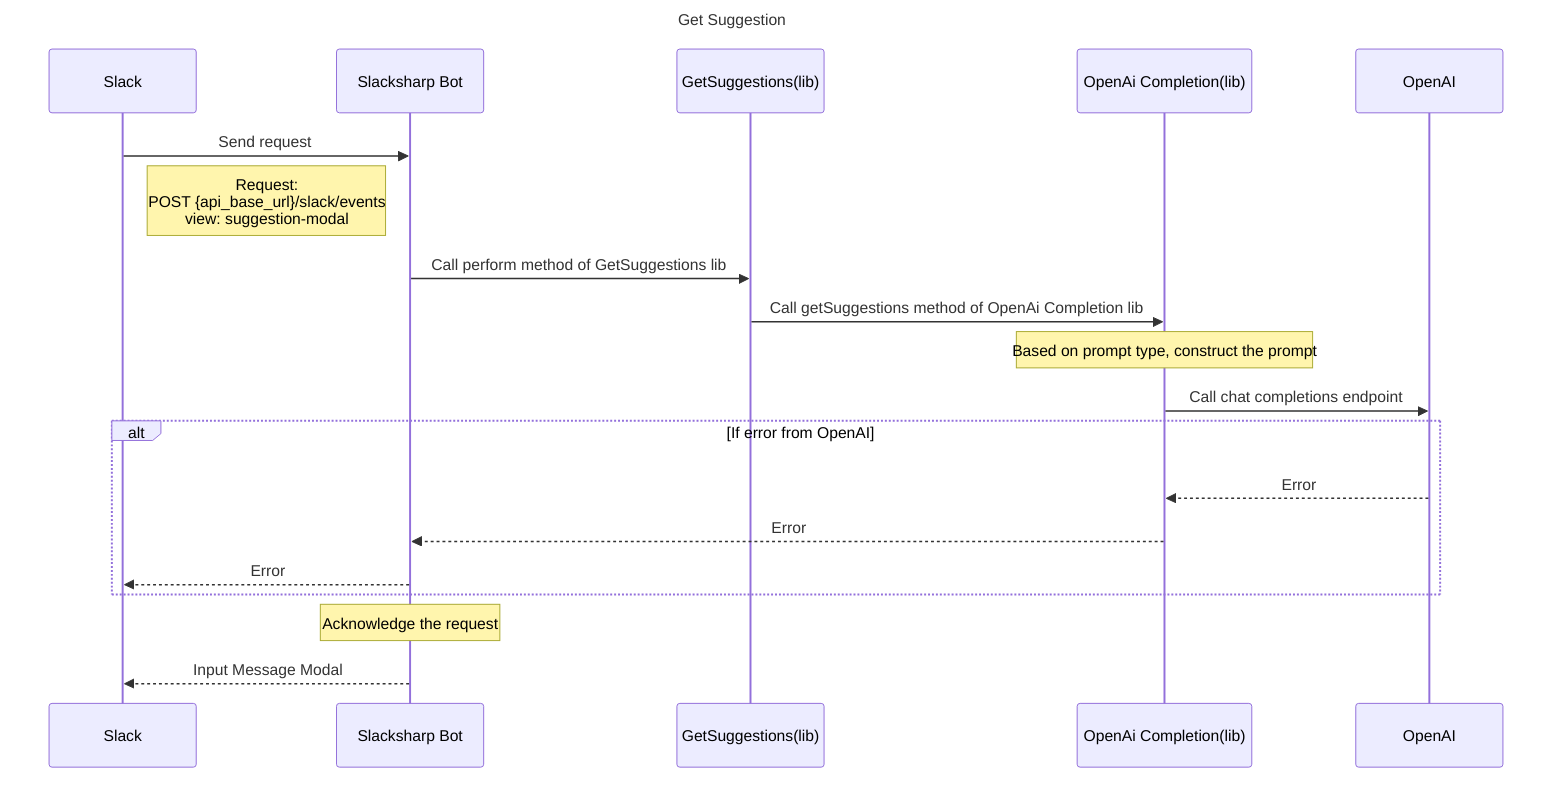 sequenceDiagram
  title Get Suggestion
    participant ui as Slack
    participant bot as Slacksharp Bot
    participant sugestionsLib as GetSuggestions(lib)
    participant openAiLib as OpenAi Completion(lib)
    participant OpenAI


    ui->>bot:  Send request 
    note right of ui: Request: <br>POST {api_base_url}/slack/events <br> view: suggestion-modal

    bot->>sugestionsLib: Call perform method of GetSuggestions lib

    sugestionsLib->>openAiLib: Call getSuggestions method of OpenAi Completion lib
    note over openAiLib: Based on prompt type, construct the prompt

    openAiLib->>OpenAI: Call chat completions endpoint

    alt If error from OpenAI
        OpenAI-->>openAiLib: Error
        openAiLib-->>bot:Error
        bot-->>ui:Error
    end

    note over bot: Acknowledge the request
  
    bot-->>ui: Input Message Modal